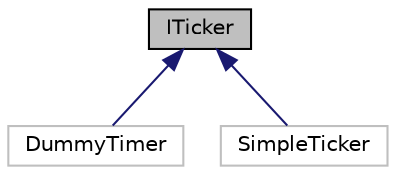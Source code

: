 digraph "ITicker"
{
 // LATEX_PDF_SIZE
  edge [fontname="Helvetica",fontsize="10",labelfontname="Helvetica",labelfontsize="10"];
  node [fontname="Helvetica",fontsize="10",shape=record];
  Node1 [label="ITicker",height=0.2,width=0.4,color="black", fillcolor="grey75", style="filled", fontcolor="black",tooltip=" "];
  Node1 -> Node2 [dir="back",color="midnightblue",fontsize="10",style="solid",fontname="Helvetica"];
  Node2 [label="DummyTimer",height=0.2,width=0.4,color="grey75", fillcolor="white", style="filled",URL="$struct_dummy_timer.html",tooltip=" "];
  Node1 -> Node3 [dir="back",color="midnightblue",fontsize="10",style="solid",fontname="Helvetica"];
  Node3 [label="SimpleTicker",height=0.2,width=0.4,color="grey75", fillcolor="white", style="filled",URL="$class_simple_ticker.html",tooltip=" "];
}
